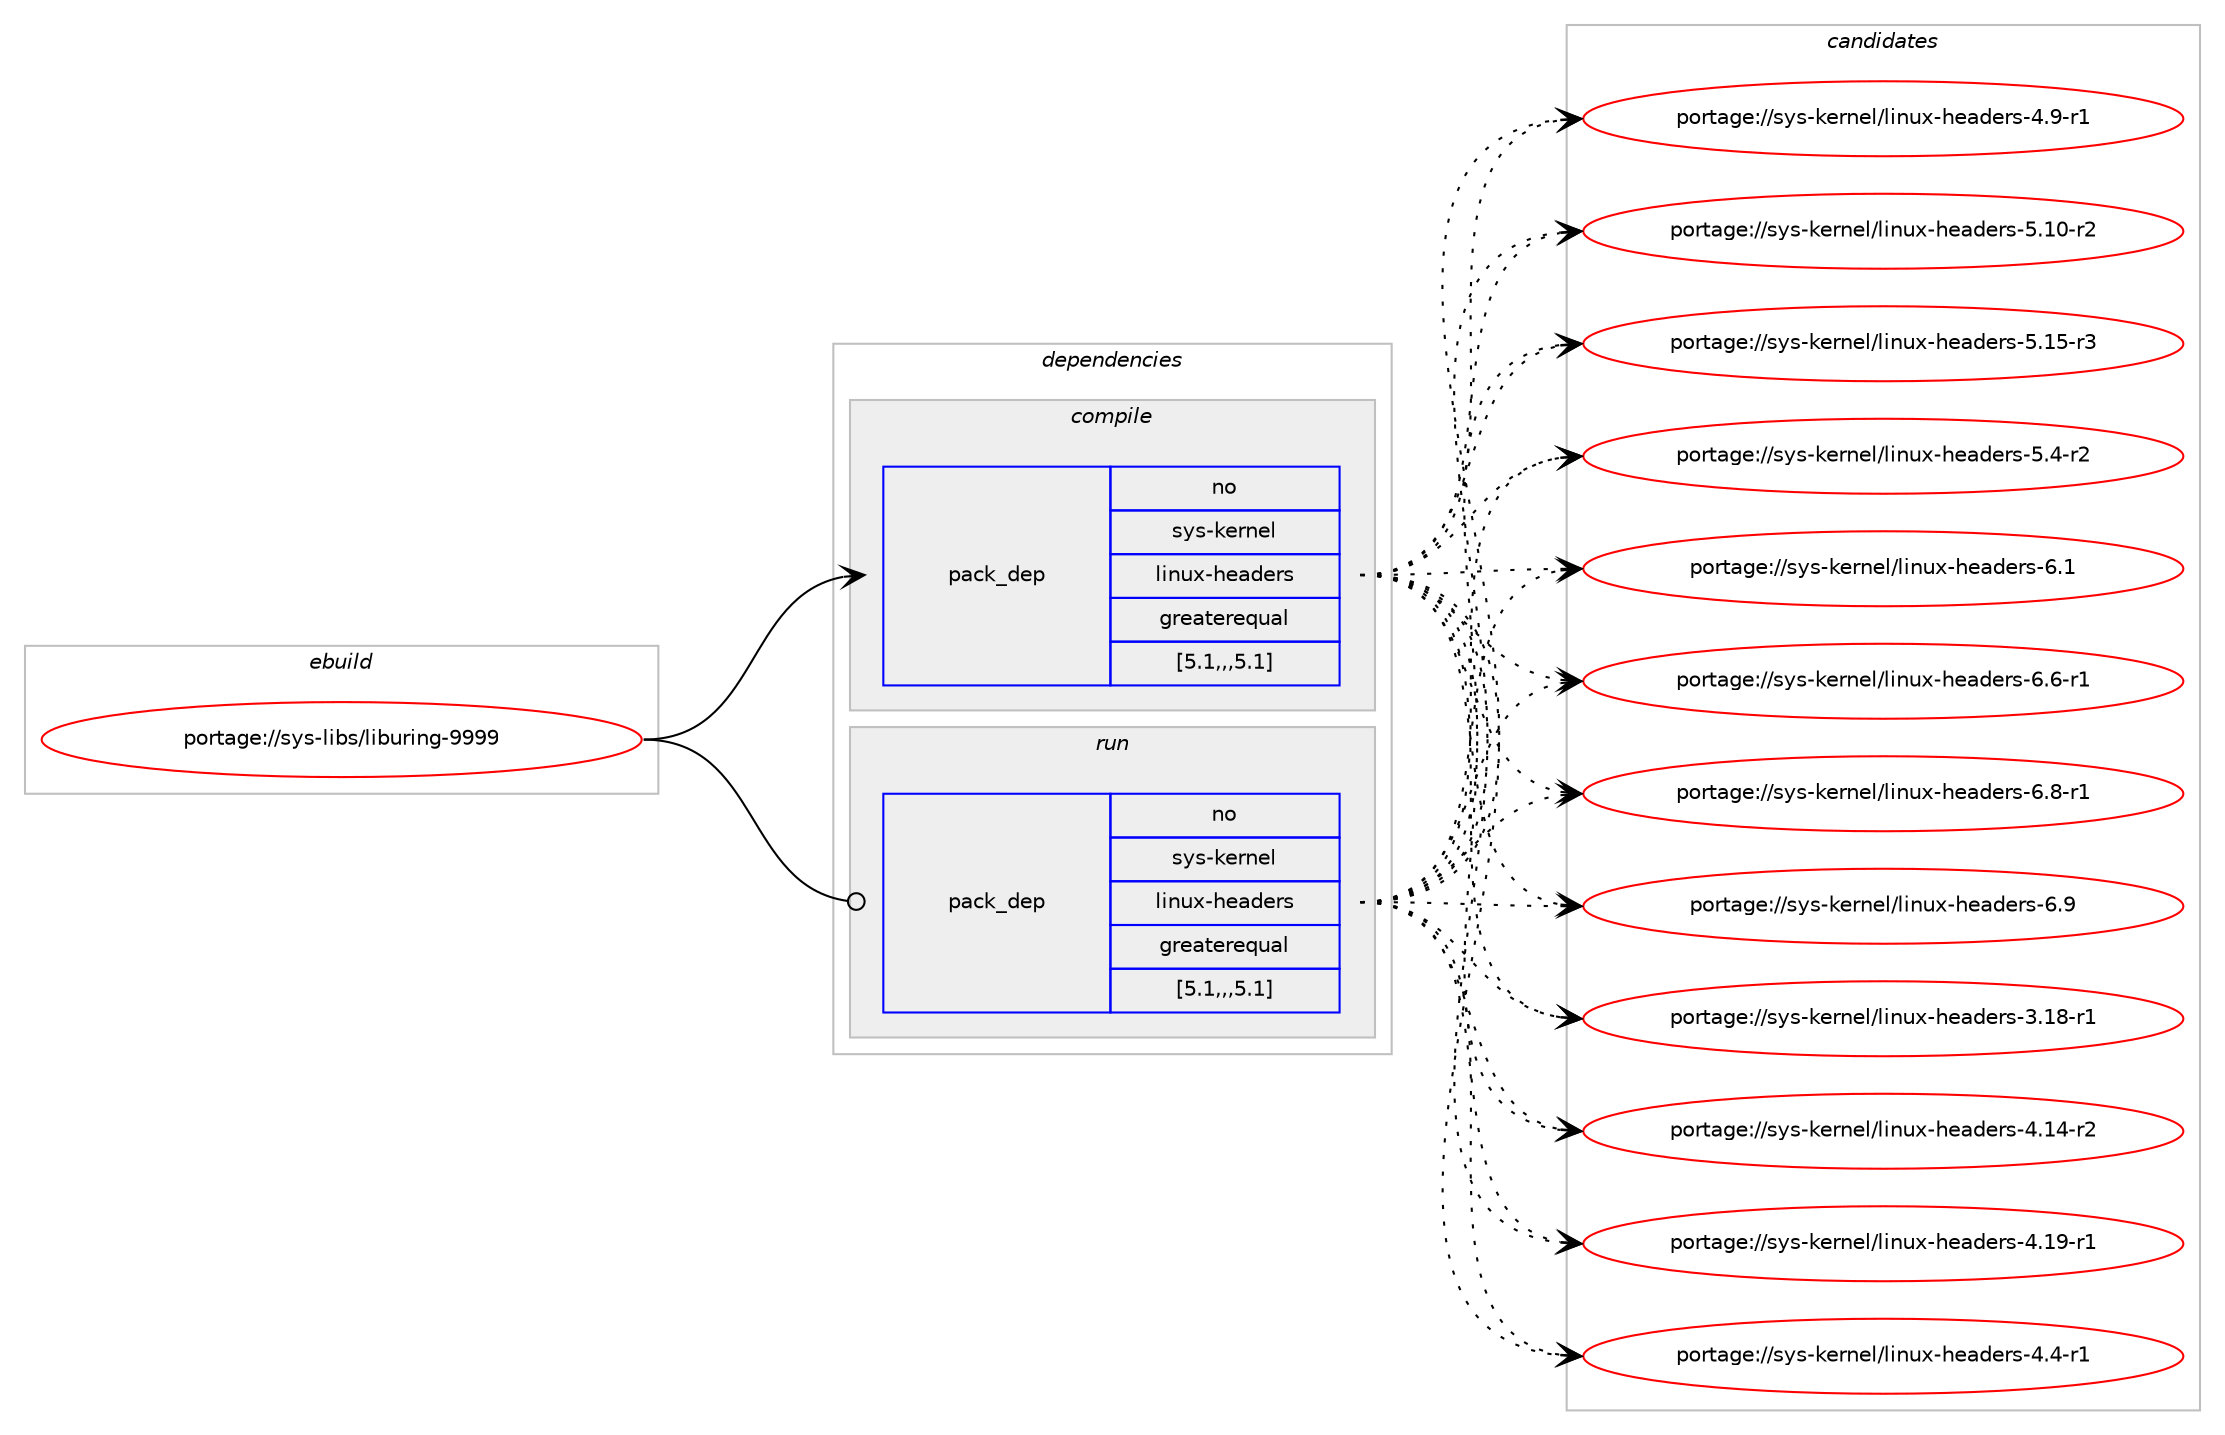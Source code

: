 digraph prolog {

# *************
# Graph options
# *************

newrank=true;
concentrate=true;
compound=true;
graph [rankdir=LR,fontname=Helvetica,fontsize=10,ranksep=1.5];#, ranksep=2.5, nodesep=0.2];
edge  [arrowhead=vee];
node  [fontname=Helvetica,fontsize=10];

# **********
# The ebuild
# **********

subgraph cluster_leftcol {
color=gray;
rank=same;
label=<<i>ebuild</i>>;
id [label="portage://sys-libs/liburing-9999", color=red, width=4, href="../sys-libs/liburing-9999.svg"];
}

# ****************
# The dependencies
# ****************

subgraph cluster_midcol {
color=gray;
label=<<i>dependencies</i>>;
subgraph cluster_compile {
fillcolor="#eeeeee";
style=filled;
label=<<i>compile</i>>;
subgraph pack313706 {
dependency431671 [label=<<TABLE BORDER="0" CELLBORDER="1" CELLSPACING="0" CELLPADDING="4" WIDTH="220"><TR><TD ROWSPAN="6" CELLPADDING="30">pack_dep</TD></TR><TR><TD WIDTH="110">no</TD></TR><TR><TD>sys-kernel</TD></TR><TR><TD>linux-headers</TD></TR><TR><TD>greaterequal</TD></TR><TR><TD>[5.1,,,5.1]</TD></TR></TABLE>>, shape=none, color=blue];
}
id:e -> dependency431671:w [weight=20,style="solid",arrowhead="vee"];
}
subgraph cluster_compileandrun {
fillcolor="#eeeeee";
style=filled;
label=<<i>compile and run</i>>;
}
subgraph cluster_run {
fillcolor="#eeeeee";
style=filled;
label=<<i>run</i>>;
subgraph pack313707 {
dependency431672 [label=<<TABLE BORDER="0" CELLBORDER="1" CELLSPACING="0" CELLPADDING="4" WIDTH="220"><TR><TD ROWSPAN="6" CELLPADDING="30">pack_dep</TD></TR><TR><TD WIDTH="110">no</TD></TR><TR><TD>sys-kernel</TD></TR><TR><TD>linux-headers</TD></TR><TR><TD>greaterequal</TD></TR><TR><TD>[5.1,,,5.1]</TD></TR></TABLE>>, shape=none, color=blue];
}
id:e -> dependency431672:w [weight=20,style="solid",arrowhead="odot"];
}
}

# **************
# The candidates
# **************

subgraph cluster_choices {
rank=same;
color=gray;
label=<<i>candidates</i>>;

subgraph choice313706 {
color=black;
nodesep=1;
choice1151211154510710111411010110847108105110117120451041019710010111411545514649564511449 [label="portage://sys-kernel/linux-headers-3.18-r1", color=red, width=4,href="../sys-kernel/linux-headers-3.18-r1.svg"];
choice1151211154510710111411010110847108105110117120451041019710010111411545524649524511450 [label="portage://sys-kernel/linux-headers-4.14-r2", color=red, width=4,href="../sys-kernel/linux-headers-4.14-r2.svg"];
choice1151211154510710111411010110847108105110117120451041019710010111411545524649574511449 [label="portage://sys-kernel/linux-headers-4.19-r1", color=red, width=4,href="../sys-kernel/linux-headers-4.19-r1.svg"];
choice11512111545107101114110101108471081051101171204510410197100101114115455246524511449 [label="portage://sys-kernel/linux-headers-4.4-r1", color=red, width=4,href="../sys-kernel/linux-headers-4.4-r1.svg"];
choice11512111545107101114110101108471081051101171204510410197100101114115455246574511449 [label="portage://sys-kernel/linux-headers-4.9-r1", color=red, width=4,href="../sys-kernel/linux-headers-4.9-r1.svg"];
choice1151211154510710111411010110847108105110117120451041019710010111411545534649484511450 [label="portage://sys-kernel/linux-headers-5.10-r2", color=red, width=4,href="../sys-kernel/linux-headers-5.10-r2.svg"];
choice1151211154510710111411010110847108105110117120451041019710010111411545534649534511451 [label="portage://sys-kernel/linux-headers-5.15-r3", color=red, width=4,href="../sys-kernel/linux-headers-5.15-r3.svg"];
choice11512111545107101114110101108471081051101171204510410197100101114115455346524511450 [label="portage://sys-kernel/linux-headers-5.4-r2", color=red, width=4,href="../sys-kernel/linux-headers-5.4-r2.svg"];
choice1151211154510710111411010110847108105110117120451041019710010111411545544649 [label="portage://sys-kernel/linux-headers-6.1", color=red, width=4,href="../sys-kernel/linux-headers-6.1.svg"];
choice11512111545107101114110101108471081051101171204510410197100101114115455446544511449 [label="portage://sys-kernel/linux-headers-6.6-r1", color=red, width=4,href="../sys-kernel/linux-headers-6.6-r1.svg"];
choice11512111545107101114110101108471081051101171204510410197100101114115455446564511449 [label="portage://sys-kernel/linux-headers-6.8-r1", color=red, width=4,href="../sys-kernel/linux-headers-6.8-r1.svg"];
choice1151211154510710111411010110847108105110117120451041019710010111411545544657 [label="portage://sys-kernel/linux-headers-6.9", color=red, width=4,href="../sys-kernel/linux-headers-6.9.svg"];
dependency431671:e -> choice1151211154510710111411010110847108105110117120451041019710010111411545514649564511449:w [style=dotted,weight="100"];
dependency431671:e -> choice1151211154510710111411010110847108105110117120451041019710010111411545524649524511450:w [style=dotted,weight="100"];
dependency431671:e -> choice1151211154510710111411010110847108105110117120451041019710010111411545524649574511449:w [style=dotted,weight="100"];
dependency431671:e -> choice11512111545107101114110101108471081051101171204510410197100101114115455246524511449:w [style=dotted,weight="100"];
dependency431671:e -> choice11512111545107101114110101108471081051101171204510410197100101114115455246574511449:w [style=dotted,weight="100"];
dependency431671:e -> choice1151211154510710111411010110847108105110117120451041019710010111411545534649484511450:w [style=dotted,weight="100"];
dependency431671:e -> choice1151211154510710111411010110847108105110117120451041019710010111411545534649534511451:w [style=dotted,weight="100"];
dependency431671:e -> choice11512111545107101114110101108471081051101171204510410197100101114115455346524511450:w [style=dotted,weight="100"];
dependency431671:e -> choice1151211154510710111411010110847108105110117120451041019710010111411545544649:w [style=dotted,weight="100"];
dependency431671:e -> choice11512111545107101114110101108471081051101171204510410197100101114115455446544511449:w [style=dotted,weight="100"];
dependency431671:e -> choice11512111545107101114110101108471081051101171204510410197100101114115455446564511449:w [style=dotted,weight="100"];
dependency431671:e -> choice1151211154510710111411010110847108105110117120451041019710010111411545544657:w [style=dotted,weight="100"];
}
subgraph choice313707 {
color=black;
nodesep=1;
choice1151211154510710111411010110847108105110117120451041019710010111411545514649564511449 [label="portage://sys-kernel/linux-headers-3.18-r1", color=red, width=4,href="../sys-kernel/linux-headers-3.18-r1.svg"];
choice1151211154510710111411010110847108105110117120451041019710010111411545524649524511450 [label="portage://sys-kernel/linux-headers-4.14-r2", color=red, width=4,href="../sys-kernel/linux-headers-4.14-r2.svg"];
choice1151211154510710111411010110847108105110117120451041019710010111411545524649574511449 [label="portage://sys-kernel/linux-headers-4.19-r1", color=red, width=4,href="../sys-kernel/linux-headers-4.19-r1.svg"];
choice11512111545107101114110101108471081051101171204510410197100101114115455246524511449 [label="portage://sys-kernel/linux-headers-4.4-r1", color=red, width=4,href="../sys-kernel/linux-headers-4.4-r1.svg"];
choice11512111545107101114110101108471081051101171204510410197100101114115455246574511449 [label="portage://sys-kernel/linux-headers-4.9-r1", color=red, width=4,href="../sys-kernel/linux-headers-4.9-r1.svg"];
choice1151211154510710111411010110847108105110117120451041019710010111411545534649484511450 [label="portage://sys-kernel/linux-headers-5.10-r2", color=red, width=4,href="../sys-kernel/linux-headers-5.10-r2.svg"];
choice1151211154510710111411010110847108105110117120451041019710010111411545534649534511451 [label="portage://sys-kernel/linux-headers-5.15-r3", color=red, width=4,href="../sys-kernel/linux-headers-5.15-r3.svg"];
choice11512111545107101114110101108471081051101171204510410197100101114115455346524511450 [label="portage://sys-kernel/linux-headers-5.4-r2", color=red, width=4,href="../sys-kernel/linux-headers-5.4-r2.svg"];
choice1151211154510710111411010110847108105110117120451041019710010111411545544649 [label="portage://sys-kernel/linux-headers-6.1", color=red, width=4,href="../sys-kernel/linux-headers-6.1.svg"];
choice11512111545107101114110101108471081051101171204510410197100101114115455446544511449 [label="portage://sys-kernel/linux-headers-6.6-r1", color=red, width=4,href="../sys-kernel/linux-headers-6.6-r1.svg"];
choice11512111545107101114110101108471081051101171204510410197100101114115455446564511449 [label="portage://sys-kernel/linux-headers-6.8-r1", color=red, width=4,href="../sys-kernel/linux-headers-6.8-r1.svg"];
choice1151211154510710111411010110847108105110117120451041019710010111411545544657 [label="portage://sys-kernel/linux-headers-6.9", color=red, width=4,href="../sys-kernel/linux-headers-6.9.svg"];
dependency431672:e -> choice1151211154510710111411010110847108105110117120451041019710010111411545514649564511449:w [style=dotted,weight="100"];
dependency431672:e -> choice1151211154510710111411010110847108105110117120451041019710010111411545524649524511450:w [style=dotted,weight="100"];
dependency431672:e -> choice1151211154510710111411010110847108105110117120451041019710010111411545524649574511449:w [style=dotted,weight="100"];
dependency431672:e -> choice11512111545107101114110101108471081051101171204510410197100101114115455246524511449:w [style=dotted,weight="100"];
dependency431672:e -> choice11512111545107101114110101108471081051101171204510410197100101114115455246574511449:w [style=dotted,weight="100"];
dependency431672:e -> choice1151211154510710111411010110847108105110117120451041019710010111411545534649484511450:w [style=dotted,weight="100"];
dependency431672:e -> choice1151211154510710111411010110847108105110117120451041019710010111411545534649534511451:w [style=dotted,weight="100"];
dependency431672:e -> choice11512111545107101114110101108471081051101171204510410197100101114115455346524511450:w [style=dotted,weight="100"];
dependency431672:e -> choice1151211154510710111411010110847108105110117120451041019710010111411545544649:w [style=dotted,weight="100"];
dependency431672:e -> choice11512111545107101114110101108471081051101171204510410197100101114115455446544511449:w [style=dotted,weight="100"];
dependency431672:e -> choice11512111545107101114110101108471081051101171204510410197100101114115455446564511449:w [style=dotted,weight="100"];
dependency431672:e -> choice1151211154510710111411010110847108105110117120451041019710010111411545544657:w [style=dotted,weight="100"];
}
}

}
